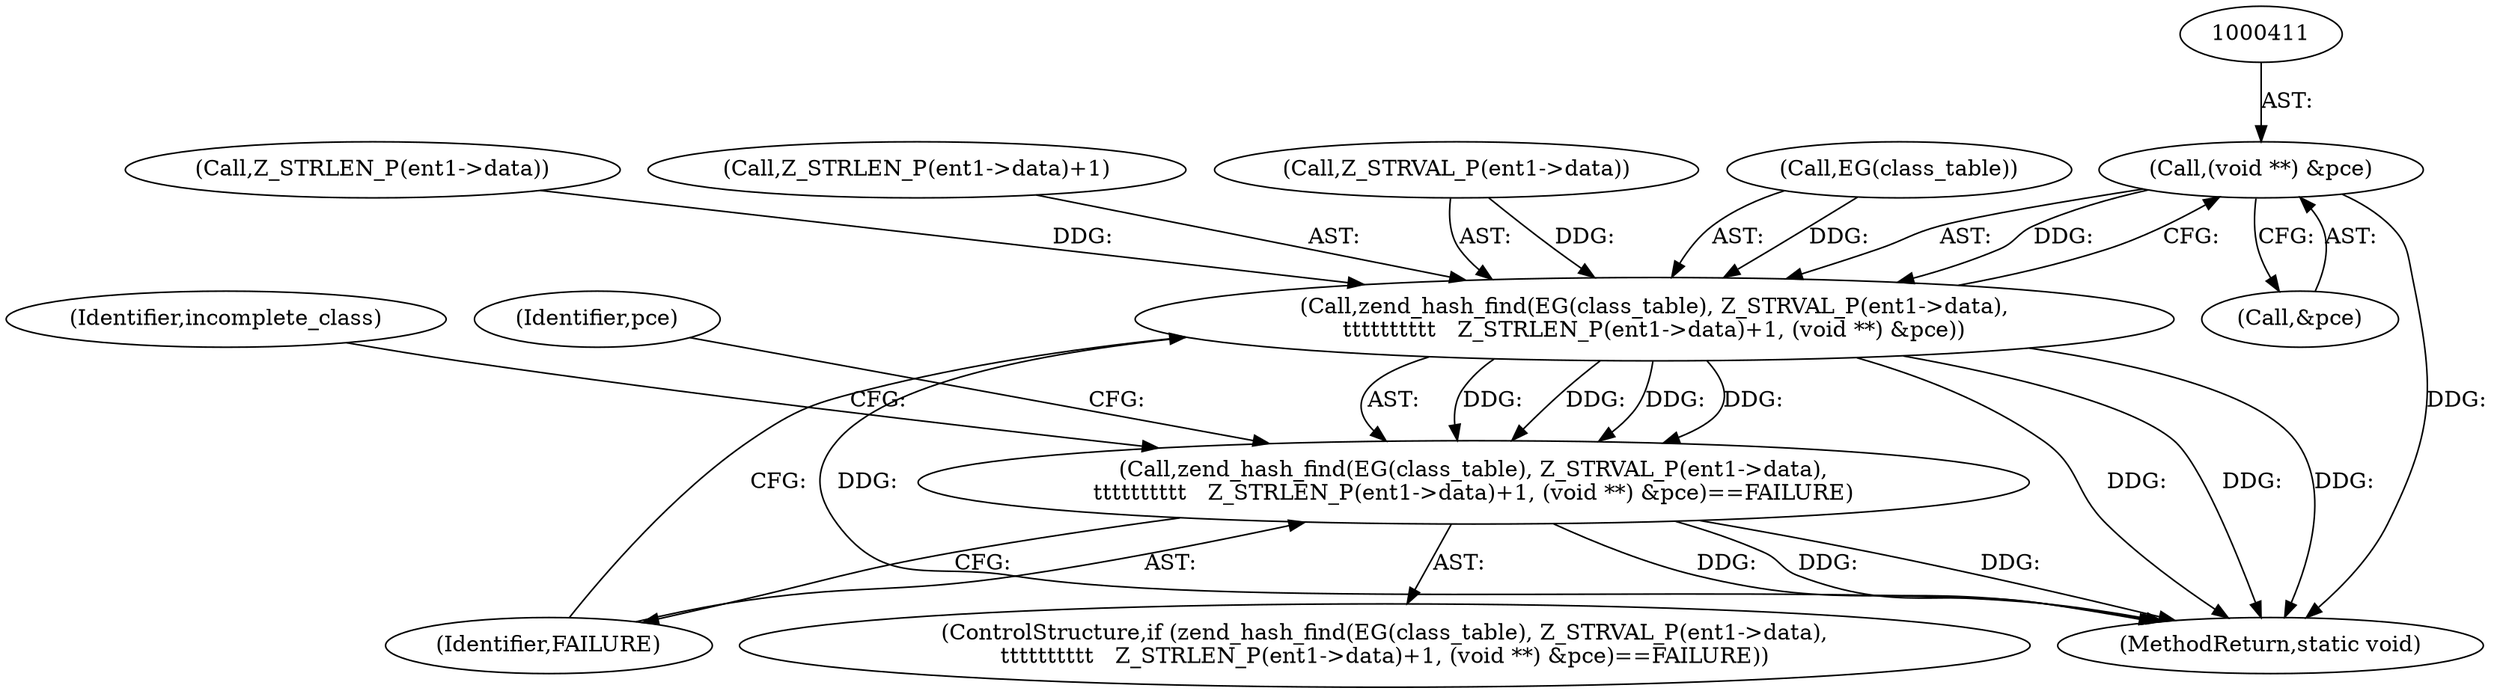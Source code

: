 digraph "0_php-src_6045de69c7dedcba3eadf7c4bba424b19c81d00d_0@pointer" {
"1000410" [label="(Call,(void **) &pce)"];
"1000397" [label="(Call,zend_hash_find(EG(class_table), Z_STRVAL_P(ent1->data),\n\t\t\t\t\t\t\t\t\t\t   Z_STRLEN_P(ent1->data)+1, (void **) &pce))"];
"1000396" [label="(Call,zend_hash_find(EG(class_table), Z_STRVAL_P(ent1->data),\n\t\t\t\t\t\t\t\t\t\t   Z_STRLEN_P(ent1->data)+1, (void **) &pce)==FAILURE)"];
"1000410" [label="(Call,(void **) &pce)"];
"1000395" [label="(ControlStructure,if (zend_hash_find(EG(class_table), Z_STRVAL_P(ent1->data),\n\t\t\t\t\t\t\t\t\t\t   Z_STRLEN_P(ent1->data)+1, (void **) &pce)==FAILURE))"];
"1000414" [label="(Identifier,FAILURE)"];
"1000397" [label="(Call,zend_hash_find(EG(class_table), Z_STRVAL_P(ent1->data),\n\t\t\t\t\t\t\t\t\t\t   Z_STRLEN_P(ent1->data)+1, (void **) &pce))"];
"1000417" [label="(Identifier,incomplete_class)"];
"1000405" [label="(Call,Z_STRLEN_P(ent1->data))"];
"1000404" [label="(Call,Z_STRLEN_P(ent1->data)+1)"];
"1000412" [label="(Call,&pce)"];
"1000400" [label="(Call,Z_STRVAL_P(ent1->data))"];
"1000396" [label="(Call,zend_hash_find(EG(class_table), Z_STRVAL_P(ent1->data),\n\t\t\t\t\t\t\t\t\t\t   Z_STRLEN_P(ent1->data)+1, (void **) &pce)==FAILURE)"];
"1000398" [label="(Call,EG(class_table))"];
"1000603" [label="(MethodReturn,static void)"];
"1000426" [label="(Identifier,pce)"];
"1000410" -> "1000397"  [label="AST: "];
"1000410" -> "1000412"  [label="CFG: "];
"1000411" -> "1000410"  [label="AST: "];
"1000412" -> "1000410"  [label="AST: "];
"1000397" -> "1000410"  [label="CFG: "];
"1000410" -> "1000603"  [label="DDG: "];
"1000410" -> "1000397"  [label="DDG: "];
"1000397" -> "1000396"  [label="AST: "];
"1000398" -> "1000397"  [label="AST: "];
"1000400" -> "1000397"  [label="AST: "];
"1000404" -> "1000397"  [label="AST: "];
"1000414" -> "1000397"  [label="CFG: "];
"1000397" -> "1000603"  [label="DDG: "];
"1000397" -> "1000603"  [label="DDG: "];
"1000397" -> "1000603"  [label="DDG: "];
"1000397" -> "1000603"  [label="DDG: "];
"1000397" -> "1000396"  [label="DDG: "];
"1000397" -> "1000396"  [label="DDG: "];
"1000397" -> "1000396"  [label="DDG: "];
"1000397" -> "1000396"  [label="DDG: "];
"1000398" -> "1000397"  [label="DDG: "];
"1000400" -> "1000397"  [label="DDG: "];
"1000405" -> "1000397"  [label="DDG: "];
"1000396" -> "1000395"  [label="AST: "];
"1000396" -> "1000414"  [label="CFG: "];
"1000414" -> "1000396"  [label="AST: "];
"1000417" -> "1000396"  [label="CFG: "];
"1000426" -> "1000396"  [label="CFG: "];
"1000396" -> "1000603"  [label="DDG: "];
"1000396" -> "1000603"  [label="DDG: "];
"1000396" -> "1000603"  [label="DDG: "];
}
